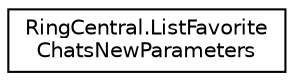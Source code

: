 digraph "Graphical Class Hierarchy"
{
 // LATEX_PDF_SIZE
  edge [fontname="Helvetica",fontsize="10",labelfontname="Helvetica",labelfontsize="10"];
  node [fontname="Helvetica",fontsize="10",shape=record];
  rankdir="LR";
  Node0 [label="RingCentral.ListFavorite\lChatsNewParameters",height=0.2,width=0.4,color="black", fillcolor="white", style="filled",URL="$classRingCentral_1_1ListFavoriteChatsNewParameters.html",tooltip="Query parameters for operation listFavoriteChatsNew"];
}

